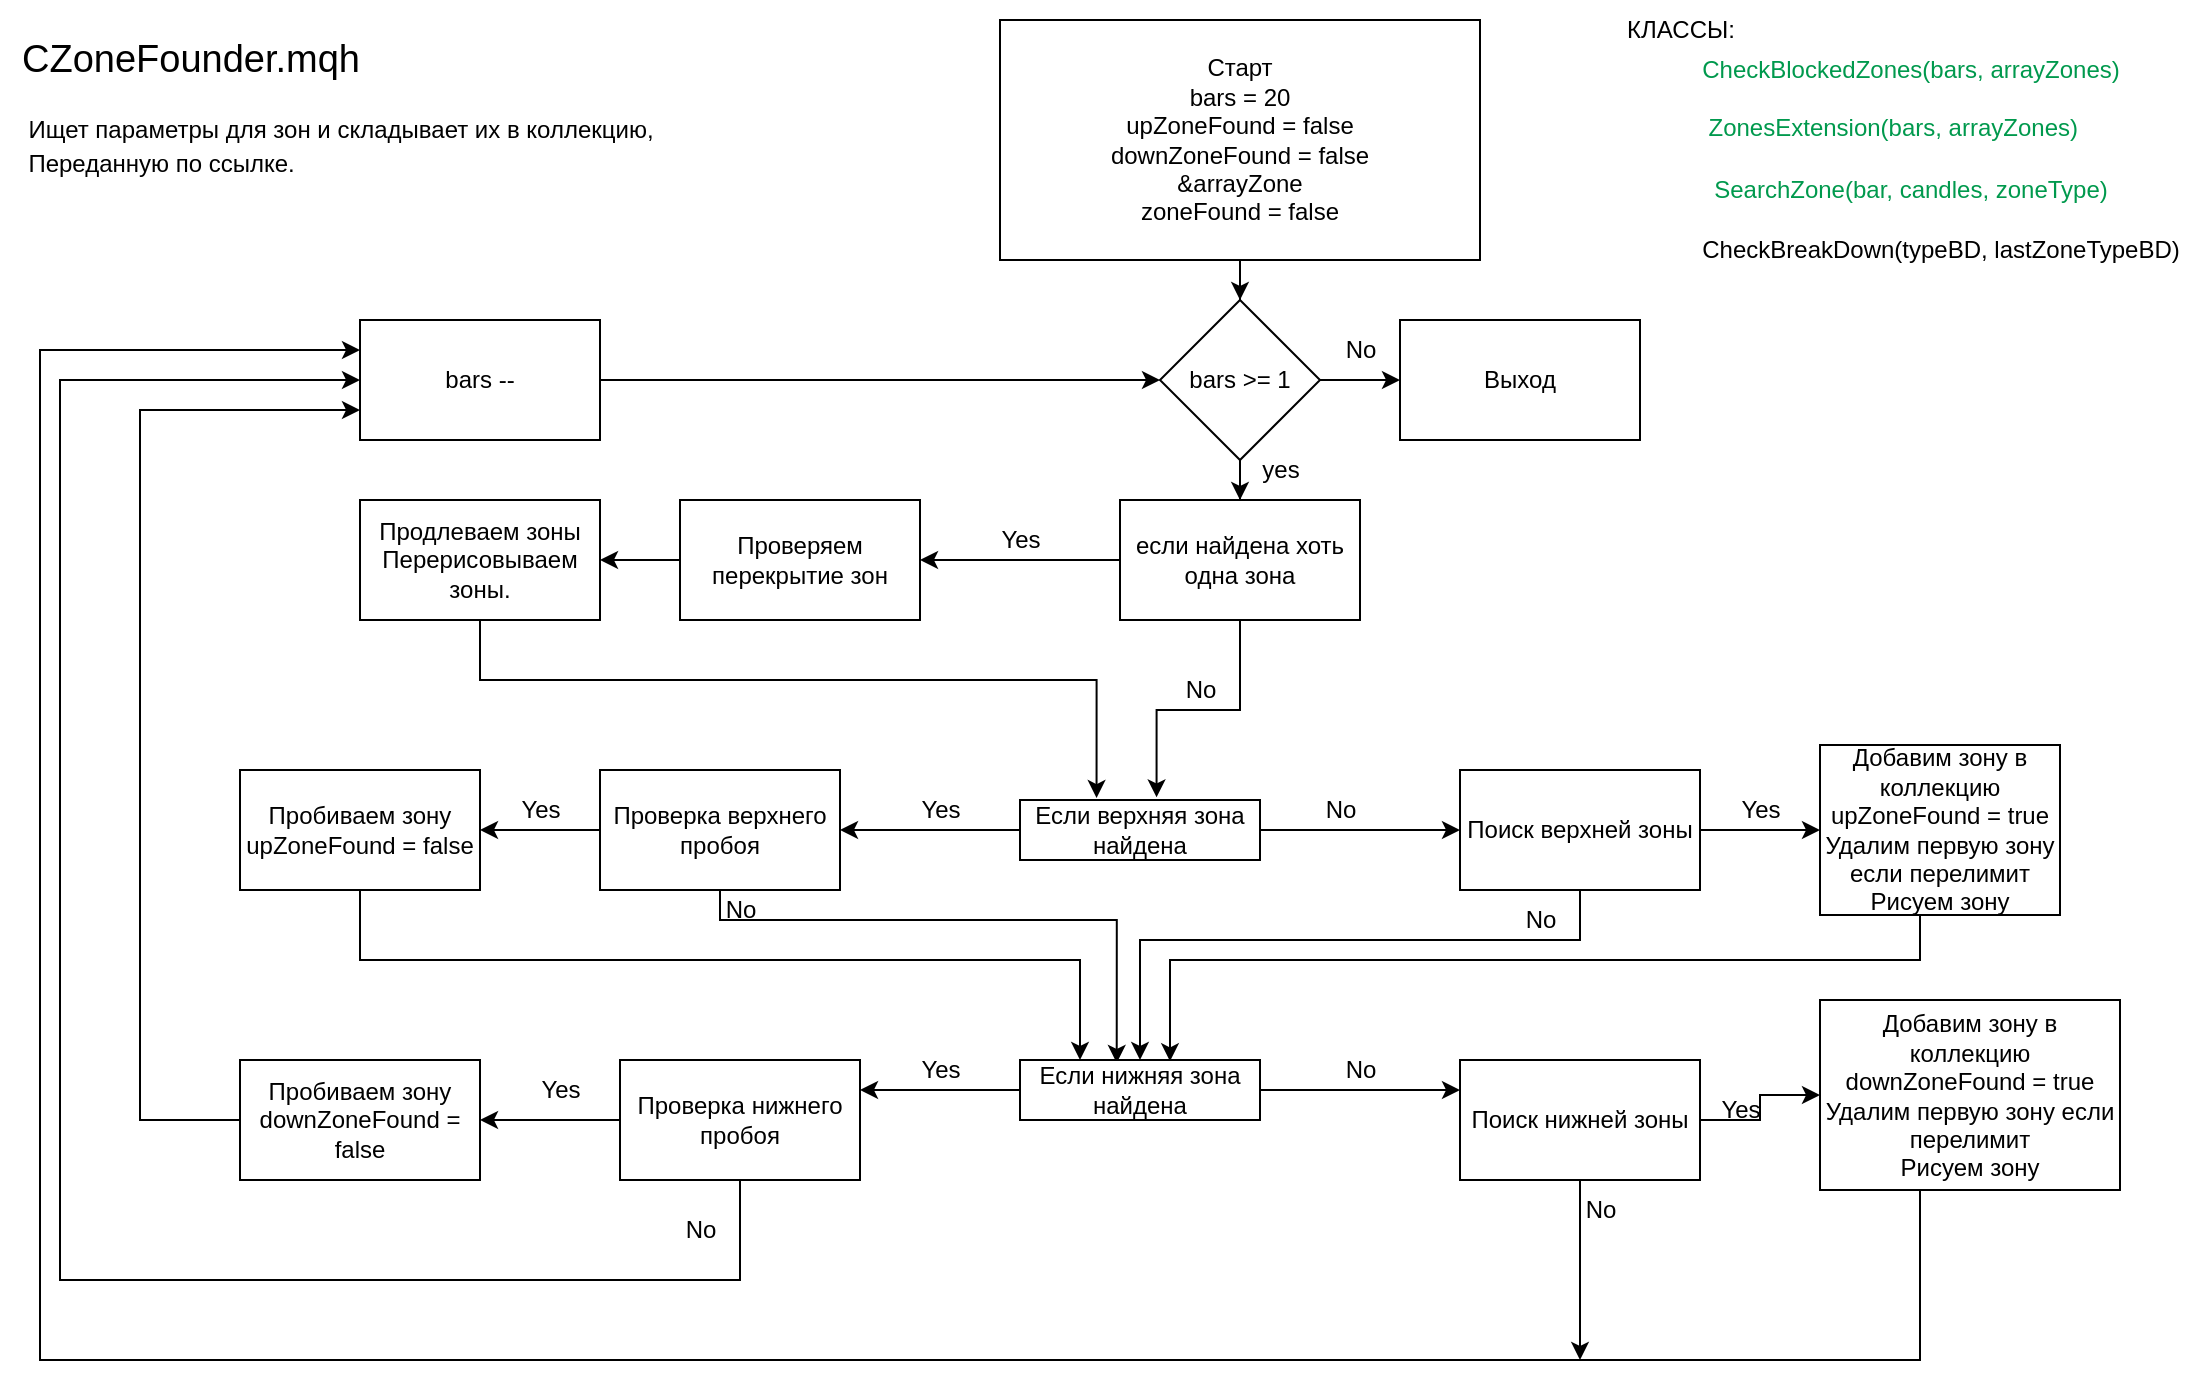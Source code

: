 <mxfile version="20.3.0" type="device"><diagram id="C5RBs43oDa-KdzZeNtuy" name="Page-1"><mxGraphModel dx="1422" dy="865" grid="1" gridSize="10" guides="1" tooltips="1" connect="1" arrows="1" fold="1" page="1" pageScale="1" pageWidth="1169" pageHeight="1654" math="0" shadow="0"><root><mxCell id="WIyWlLk6GJQsqaUBKTNV-0"/><mxCell id="WIyWlLk6GJQsqaUBKTNV-1" parent="WIyWlLk6GJQsqaUBKTNV-0"/><mxCell id="B9kPhTUkAzjRE54oU3qj-16" style="edgeStyle=orthogonalEdgeStyle;rounded=0;orthogonalLoop=1;jettySize=auto;html=1;entryX=0.5;entryY=0;entryDx=0;entryDy=0;" parent="WIyWlLk6GJQsqaUBKTNV-1" source="B9kPhTUkAzjRE54oU3qj-0" target="B9kPhTUkAzjRE54oU3qj-13" edge="1"><mxGeometry relative="1" as="geometry"/></mxCell><mxCell id="B9kPhTUkAzjRE54oU3qj-0" value="Старт&lt;br&gt;bars = 20&lt;br&gt;upZoneFound = false&lt;br&gt;downZoneFound = false&lt;br&gt;&amp;amp;arrayZone&lt;br&gt;zoneFound = false" style="rounded=0;whiteSpace=wrap;html=1;" parent="WIyWlLk6GJQsqaUBKTNV-1" vertex="1"><mxGeometry x="520" y="10" width="240" height="120" as="geometry"/></mxCell><mxCell id="B9kPhTUkAzjRE54oU3qj-9" style="edgeStyle=orthogonalEdgeStyle;rounded=0;orthogonalLoop=1;jettySize=auto;html=1;entryX=1;entryY=0.5;entryDx=0;entryDy=0;" parent="WIyWlLk6GJQsqaUBKTNV-1" source="B9kPhTUkAzjRE54oU3qj-5" target="B9kPhTUkAzjRE54oU3qj-8" edge="1"><mxGeometry relative="1" as="geometry"/></mxCell><mxCell id="B9kPhTUkAzjRE54oU3qj-11" style="edgeStyle=orthogonalEdgeStyle;rounded=0;orthogonalLoop=1;jettySize=auto;html=1;entryX=0;entryY=0.5;entryDx=0;entryDy=0;" parent="WIyWlLk6GJQsqaUBKTNV-1" source="B9kPhTUkAzjRE54oU3qj-5" target="B9kPhTUkAzjRE54oU3qj-7" edge="1"><mxGeometry relative="1" as="geometry"/></mxCell><mxCell id="B9kPhTUkAzjRE54oU3qj-5" value="Если верхняя зона найдена" style="rounded=0;whiteSpace=wrap;html=1;" parent="WIyWlLk6GJQsqaUBKTNV-1" vertex="1"><mxGeometry x="530" y="400" width="120" height="30" as="geometry"/></mxCell><mxCell id="B9kPhTUkAzjRE54oU3qj-33" style="edgeStyle=orthogonalEdgeStyle;rounded=0;orthogonalLoop=1;jettySize=auto;html=1;entryX=0;entryY=0.5;entryDx=0;entryDy=0;" parent="WIyWlLk6GJQsqaUBKTNV-1" source="B9kPhTUkAzjRE54oU3qj-7" target="B9kPhTUkAzjRE54oU3qj-32" edge="1"><mxGeometry relative="1" as="geometry"/></mxCell><mxCell id="B9kPhTUkAzjRE54oU3qj-36" style="edgeStyle=orthogonalEdgeStyle;rounded=0;orthogonalLoop=1;jettySize=auto;html=1;entryX=0.5;entryY=0;entryDx=0;entryDy=0;" parent="WIyWlLk6GJQsqaUBKTNV-1" source="B9kPhTUkAzjRE54oU3qj-7" target="B9kPhTUkAzjRE54oU3qj-35" edge="1"><mxGeometry relative="1" as="geometry"><Array as="points"><mxPoint x="810" y="470"/><mxPoint x="590" y="470"/></Array></mxGeometry></mxCell><mxCell id="B9kPhTUkAzjRE54oU3qj-7" value="Поиск верхней зоны" style="rounded=0;whiteSpace=wrap;html=1;" parent="WIyWlLk6GJQsqaUBKTNV-1" vertex="1"><mxGeometry x="750" y="385" width="120" height="60" as="geometry"/></mxCell><mxCell id="B9kPhTUkAzjRE54oU3qj-51" style="edgeStyle=orthogonalEdgeStyle;rounded=0;orthogonalLoop=1;jettySize=auto;html=1;entryX=1;entryY=0.5;entryDx=0;entryDy=0;" parent="WIyWlLk6GJQsqaUBKTNV-1" source="B9kPhTUkAzjRE54oU3qj-8" target="B9kPhTUkAzjRE54oU3qj-49" edge="1"><mxGeometry relative="1" as="geometry"/></mxCell><mxCell id="B9kPhTUkAzjRE54oU3qj-55" style="edgeStyle=orthogonalEdgeStyle;rounded=0;orthogonalLoop=1;jettySize=auto;html=1;entryX=0.403;entryY=0.05;entryDx=0;entryDy=0;entryPerimeter=0;" parent="WIyWlLk6GJQsqaUBKTNV-1" source="B9kPhTUkAzjRE54oU3qj-8" target="B9kPhTUkAzjRE54oU3qj-35" edge="1"><mxGeometry relative="1" as="geometry"><Array as="points"><mxPoint x="380" y="460"/><mxPoint x="578" y="460"/></Array></mxGeometry></mxCell><mxCell id="B9kPhTUkAzjRE54oU3qj-8" value="Проверка верхнего пробоя" style="rounded=0;whiteSpace=wrap;html=1;" parent="WIyWlLk6GJQsqaUBKTNV-1" vertex="1"><mxGeometry x="320" y="385" width="120" height="60" as="geometry"/></mxCell><mxCell id="B9kPhTUkAzjRE54oU3qj-10" value="Yes" style="text;html=1;align=center;verticalAlign=middle;resizable=0;points=[];autosize=1;strokeColor=none;fillColor=none;" parent="WIyWlLk6GJQsqaUBKTNV-1" vertex="1"><mxGeometry x="470" y="390" width="40" height="30" as="geometry"/></mxCell><mxCell id="B9kPhTUkAzjRE54oU3qj-12" value="No" style="text;html=1;align=center;verticalAlign=middle;resizable=0;points=[];autosize=1;strokeColor=none;fillColor=none;" parent="WIyWlLk6GJQsqaUBKTNV-1" vertex="1"><mxGeometry x="680" y="160" width="40" height="30" as="geometry"/></mxCell><mxCell id="B9kPhTUkAzjRE54oU3qj-21" style="edgeStyle=orthogonalEdgeStyle;rounded=0;orthogonalLoop=1;jettySize=auto;html=1;entryX=0.5;entryY=0;entryDx=0;entryDy=0;" parent="WIyWlLk6GJQsqaUBKTNV-1" source="B9kPhTUkAzjRE54oU3qj-13" target="B9kPhTUkAzjRE54oU3qj-20" edge="1"><mxGeometry relative="1" as="geometry"/></mxCell><mxCell id="B9kPhTUkAzjRE54oU3qj-68" style="edgeStyle=orthogonalEdgeStyle;rounded=0;orthogonalLoop=1;jettySize=auto;html=1;entryX=0;entryY=0.5;entryDx=0;entryDy=0;" parent="WIyWlLk6GJQsqaUBKTNV-1" source="B9kPhTUkAzjRE54oU3qj-13" target="B9kPhTUkAzjRE54oU3qj-67" edge="1"><mxGeometry relative="1" as="geometry"/></mxCell><mxCell id="B9kPhTUkAzjRE54oU3qj-13" value="bars &amp;gt;= 1" style="rhombus;whiteSpace=wrap;html=1;" parent="WIyWlLk6GJQsqaUBKTNV-1" vertex="1"><mxGeometry x="600" y="150" width="80" height="80" as="geometry"/></mxCell><mxCell id="B9kPhTUkAzjRE54oU3qj-25" style="edgeStyle=orthogonalEdgeStyle;rounded=0;orthogonalLoop=1;jettySize=auto;html=1;entryX=1;entryY=0.5;entryDx=0;entryDy=0;" parent="WIyWlLk6GJQsqaUBKTNV-1" source="B9kPhTUkAzjRE54oU3qj-20" edge="1"><mxGeometry relative="1" as="geometry"><mxPoint x="480" y="280.0" as="targetPoint"/></mxGeometry></mxCell><mxCell id="B9kPhTUkAzjRE54oU3qj-26" style="edgeStyle=orthogonalEdgeStyle;rounded=0;orthogonalLoop=1;jettySize=auto;html=1;entryX=0.569;entryY=-0.044;entryDx=0;entryDy=0;entryPerimeter=0;" parent="WIyWlLk6GJQsqaUBKTNV-1" source="B9kPhTUkAzjRE54oU3qj-20" target="B9kPhTUkAzjRE54oU3qj-5" edge="1"><mxGeometry relative="1" as="geometry"><mxPoint x="760" y="280.0" as="targetPoint"/></mxGeometry></mxCell><mxCell id="B9kPhTUkAzjRE54oU3qj-20" value="если найдена хоть одна зона" style="rounded=0;whiteSpace=wrap;html=1;" parent="WIyWlLk6GJQsqaUBKTNV-1" vertex="1"><mxGeometry x="580" y="250" width="120" height="60" as="geometry"/></mxCell><mxCell id="B9kPhTUkAzjRE54oU3qj-22" value="yes" style="text;html=1;align=center;verticalAlign=middle;resizable=0;points=[];autosize=1;strokeColor=none;fillColor=none;" parent="WIyWlLk6GJQsqaUBKTNV-1" vertex="1"><mxGeometry x="640" y="220" width="40" height="30" as="geometry"/></mxCell><mxCell id="B9kPhTUkAzjRE54oU3qj-27" value="Yes" style="text;html=1;align=center;verticalAlign=middle;resizable=0;points=[];autosize=1;strokeColor=none;fillColor=none;" parent="WIyWlLk6GJQsqaUBKTNV-1" vertex="1"><mxGeometry x="510" y="255" width="40" height="30" as="geometry"/></mxCell><mxCell id="B9kPhTUkAzjRE54oU3qj-28" value="No" style="text;html=1;align=center;verticalAlign=middle;resizable=0;points=[];autosize=1;strokeColor=none;fillColor=none;" parent="WIyWlLk6GJQsqaUBKTNV-1" vertex="1"><mxGeometry x="600" y="330" width="40" height="30" as="geometry"/></mxCell><mxCell id="B9kPhTUkAzjRE54oU3qj-38" style="edgeStyle=orthogonalEdgeStyle;rounded=0;orthogonalLoop=1;jettySize=auto;html=1;entryX=0.625;entryY=0.022;entryDx=0;entryDy=0;entryPerimeter=0;" parent="WIyWlLk6GJQsqaUBKTNV-1" source="B9kPhTUkAzjRE54oU3qj-32" target="B9kPhTUkAzjRE54oU3qj-35" edge="1"><mxGeometry relative="1" as="geometry"><Array as="points"><mxPoint x="980" y="480"/><mxPoint x="605" y="480"/></Array></mxGeometry></mxCell><mxCell id="B9kPhTUkAzjRE54oU3qj-32" value="Добавим зону в коллекцию&lt;br&gt;upZoneFound = true&lt;br&gt;Удалим первую зону если перелимит&lt;br&gt;Рисуем зону" style="rounded=0;whiteSpace=wrap;html=1;" parent="WIyWlLk6GJQsqaUBKTNV-1" vertex="1"><mxGeometry x="930" y="372.5" width="120" height="85" as="geometry"/></mxCell><mxCell id="B9kPhTUkAzjRE54oU3qj-34" value="Yes" style="text;html=1;align=center;verticalAlign=middle;resizable=0;points=[];autosize=1;strokeColor=none;fillColor=none;" parent="WIyWlLk6GJQsqaUBKTNV-1" vertex="1"><mxGeometry x="880" y="390" width="40" height="30" as="geometry"/></mxCell><mxCell id="B9kPhTUkAzjRE54oU3qj-41" style="edgeStyle=orthogonalEdgeStyle;rounded=0;orthogonalLoop=1;jettySize=auto;html=1;entryX=1;entryY=0.25;entryDx=0;entryDy=0;" parent="WIyWlLk6GJQsqaUBKTNV-1" source="B9kPhTUkAzjRE54oU3qj-35" target="B9kPhTUkAzjRE54oU3qj-39" edge="1"><mxGeometry relative="1" as="geometry"/></mxCell><mxCell id="B9kPhTUkAzjRE54oU3qj-42" style="edgeStyle=orthogonalEdgeStyle;rounded=0;orthogonalLoop=1;jettySize=auto;html=1;entryX=0;entryY=0.25;entryDx=0;entryDy=0;" parent="WIyWlLk6GJQsqaUBKTNV-1" source="B9kPhTUkAzjRE54oU3qj-35" target="B9kPhTUkAzjRE54oU3qj-40" edge="1"><mxGeometry relative="1" as="geometry"/></mxCell><mxCell id="B9kPhTUkAzjRE54oU3qj-35" value="Если нижняя зона найдена" style="rounded=0;whiteSpace=wrap;html=1;" parent="WIyWlLk6GJQsqaUBKTNV-1" vertex="1"><mxGeometry x="530" y="530" width="120" height="30" as="geometry"/></mxCell><mxCell id="B9kPhTUkAzjRE54oU3qj-37" value="No" style="text;html=1;align=center;verticalAlign=middle;resizable=0;points=[];autosize=1;strokeColor=none;fillColor=none;" parent="WIyWlLk6GJQsqaUBKTNV-1" vertex="1"><mxGeometry x="800" y="590" width="40" height="30" as="geometry"/></mxCell><mxCell id="B9kPhTUkAzjRE54oU3qj-57" style="edgeStyle=orthogonalEdgeStyle;rounded=0;orthogonalLoop=1;jettySize=auto;html=1;entryX=1;entryY=0.5;entryDx=0;entryDy=0;" parent="WIyWlLk6GJQsqaUBKTNV-1" source="B9kPhTUkAzjRE54oU3qj-39" target="B9kPhTUkAzjRE54oU3qj-50" edge="1"><mxGeometry relative="1" as="geometry"/></mxCell><mxCell id="B9kPhTUkAzjRE54oU3qj-65" style="edgeStyle=orthogonalEdgeStyle;rounded=0;orthogonalLoop=1;jettySize=auto;html=1;entryX=0;entryY=0.5;entryDx=0;entryDy=0;" parent="WIyWlLk6GJQsqaUBKTNV-1" source="B9kPhTUkAzjRE54oU3qj-39" target="B9kPhTUkAzjRE54oU3qj-62" edge="1"><mxGeometry relative="1" as="geometry"><Array as="points"><mxPoint x="390" y="640"/><mxPoint x="50" y="640"/><mxPoint x="50" y="190"/></Array></mxGeometry></mxCell><mxCell id="B9kPhTUkAzjRE54oU3qj-39" value="Проверка нижнего пробоя" style="rounded=0;whiteSpace=wrap;html=1;" parent="WIyWlLk6GJQsqaUBKTNV-1" vertex="1"><mxGeometry x="330" y="530" width="120" height="60" as="geometry"/></mxCell><mxCell id="B9kPhTUkAzjRE54oU3qj-46" style="edgeStyle=orthogonalEdgeStyle;rounded=0;orthogonalLoop=1;jettySize=auto;html=1;entryX=0;entryY=0.5;entryDx=0;entryDy=0;" parent="WIyWlLk6GJQsqaUBKTNV-1" source="B9kPhTUkAzjRE54oU3qj-40" target="B9kPhTUkAzjRE54oU3qj-45" edge="1"><mxGeometry relative="1" as="geometry"/></mxCell><mxCell id="B9kPhTUkAzjRE54oU3qj-69" style="edgeStyle=orthogonalEdgeStyle;rounded=0;orthogonalLoop=1;jettySize=auto;html=1;" parent="WIyWlLk6GJQsqaUBKTNV-1" source="B9kPhTUkAzjRE54oU3qj-40" edge="1"><mxGeometry relative="1" as="geometry"><mxPoint x="810" y="680" as="targetPoint"/></mxGeometry></mxCell><mxCell id="B9kPhTUkAzjRE54oU3qj-40" value="Поиск нижней зоны" style="rounded=0;whiteSpace=wrap;html=1;" parent="WIyWlLk6GJQsqaUBKTNV-1" vertex="1"><mxGeometry x="750" y="530" width="120" height="60" as="geometry"/></mxCell><mxCell id="B9kPhTUkAzjRE54oU3qj-43" value="Yes" style="text;html=1;align=center;verticalAlign=middle;resizable=0;points=[];autosize=1;strokeColor=none;fillColor=none;" parent="WIyWlLk6GJQsqaUBKTNV-1" vertex="1"><mxGeometry x="280" y="530" width="40" height="30" as="geometry"/></mxCell><mxCell id="B9kPhTUkAzjRE54oU3qj-44" value="No" style="text;html=1;align=center;verticalAlign=middle;resizable=0;points=[];autosize=1;strokeColor=none;fillColor=none;" parent="WIyWlLk6GJQsqaUBKTNV-1" vertex="1"><mxGeometry x="680" y="520" width="40" height="30" as="geometry"/></mxCell><mxCell id="B9kPhTUkAzjRE54oU3qj-64" style="edgeStyle=orthogonalEdgeStyle;rounded=0;orthogonalLoop=1;jettySize=auto;html=1;entryX=0;entryY=0.25;entryDx=0;entryDy=0;" parent="WIyWlLk6GJQsqaUBKTNV-1" source="B9kPhTUkAzjRE54oU3qj-45" target="B9kPhTUkAzjRE54oU3qj-62" edge="1"><mxGeometry relative="1" as="geometry"><Array as="points"><mxPoint x="980" y="680"/><mxPoint x="40" y="680"/><mxPoint x="40" y="175"/></Array></mxGeometry></mxCell><mxCell id="B9kPhTUkAzjRE54oU3qj-45" value="Добавим зону в коллекцию&lt;br&gt;downZoneFound = true&lt;br&gt;Удалим первую зону если перелимит&lt;br&gt;Рисуем зону" style="rounded=0;whiteSpace=wrap;html=1;" parent="WIyWlLk6GJQsqaUBKTNV-1" vertex="1"><mxGeometry x="930" y="500" width="150" height="95" as="geometry"/></mxCell><mxCell id="B9kPhTUkAzjRE54oU3qj-47" value="Yes" style="text;html=1;align=center;verticalAlign=middle;resizable=0;points=[];autosize=1;strokeColor=none;fillColor=none;" parent="WIyWlLk6GJQsqaUBKTNV-1" vertex="1"><mxGeometry x="870" y="540" width="40" height="30" as="geometry"/></mxCell><mxCell id="B9kPhTUkAzjRE54oU3qj-54" style="edgeStyle=orthogonalEdgeStyle;rounded=0;orthogonalLoop=1;jettySize=auto;html=1;" parent="WIyWlLk6GJQsqaUBKTNV-1" source="B9kPhTUkAzjRE54oU3qj-49" edge="1"><mxGeometry relative="1" as="geometry"><mxPoint x="560" y="530" as="targetPoint"/><Array as="points"><mxPoint x="200" y="480"/><mxPoint x="560" y="480"/><mxPoint x="560" y="530"/></Array></mxGeometry></mxCell><mxCell id="B9kPhTUkAzjRE54oU3qj-49" value="Пробиваем зону&lt;br&gt;upZoneFound = false" style="rounded=0;whiteSpace=wrap;html=1;" parent="WIyWlLk6GJQsqaUBKTNV-1" vertex="1"><mxGeometry x="140" y="385" width="120" height="60" as="geometry"/></mxCell><mxCell id="B9kPhTUkAzjRE54oU3qj-66" style="edgeStyle=orthogonalEdgeStyle;rounded=0;orthogonalLoop=1;jettySize=auto;html=1;entryX=0;entryY=0.75;entryDx=0;entryDy=0;" parent="WIyWlLk6GJQsqaUBKTNV-1" source="B9kPhTUkAzjRE54oU3qj-50" target="B9kPhTUkAzjRE54oU3qj-62" edge="1"><mxGeometry relative="1" as="geometry"><Array as="points"><mxPoint x="90" y="560"/><mxPoint x="90" y="205"/></Array></mxGeometry></mxCell><mxCell id="B9kPhTUkAzjRE54oU3qj-50" value="Пробиваем зону&lt;br&gt;downZoneFound = false" style="rounded=0;whiteSpace=wrap;html=1;" parent="WIyWlLk6GJQsqaUBKTNV-1" vertex="1"><mxGeometry x="140" y="530" width="120" height="60" as="geometry"/></mxCell><mxCell id="B9kPhTUkAzjRE54oU3qj-52" value="Yes" style="text;html=1;align=center;verticalAlign=middle;resizable=0;points=[];autosize=1;strokeColor=none;fillColor=none;" parent="WIyWlLk6GJQsqaUBKTNV-1" vertex="1"><mxGeometry x="270" y="390" width="40" height="30" as="geometry"/></mxCell><mxCell id="B9kPhTUkAzjRE54oU3qj-56" value="No" style="text;html=1;align=center;verticalAlign=middle;resizable=0;points=[];autosize=1;strokeColor=none;fillColor=none;" parent="WIyWlLk6GJQsqaUBKTNV-1" vertex="1"><mxGeometry x="370" y="440" width="40" height="30" as="geometry"/></mxCell><mxCell id="B9kPhTUkAzjRE54oU3qj-60" value="Yes" style="text;html=1;align=center;verticalAlign=middle;resizable=0;points=[];autosize=1;strokeColor=none;fillColor=none;" parent="WIyWlLk6GJQsqaUBKTNV-1" vertex="1"><mxGeometry x="470" y="520" width="40" height="30" as="geometry"/></mxCell><mxCell id="B9kPhTUkAzjRE54oU3qj-61" value="No" style="text;html=1;align=center;verticalAlign=middle;resizable=0;points=[];autosize=1;strokeColor=none;fillColor=none;" parent="WIyWlLk6GJQsqaUBKTNV-1" vertex="1"><mxGeometry x="350" y="600" width="40" height="30" as="geometry"/></mxCell><mxCell id="B9kPhTUkAzjRE54oU3qj-63" style="edgeStyle=orthogonalEdgeStyle;rounded=0;orthogonalLoop=1;jettySize=auto;html=1;entryX=0;entryY=0.5;entryDx=0;entryDy=0;" parent="WIyWlLk6GJQsqaUBKTNV-1" source="B9kPhTUkAzjRE54oU3qj-62" target="B9kPhTUkAzjRE54oU3qj-13" edge="1"><mxGeometry relative="1" as="geometry"/></mxCell><mxCell id="B9kPhTUkAzjRE54oU3qj-62" value="bars --" style="rounded=0;whiteSpace=wrap;html=1;" parent="WIyWlLk6GJQsqaUBKTNV-1" vertex="1"><mxGeometry x="200" y="160" width="120" height="60" as="geometry"/></mxCell><mxCell id="B9kPhTUkAzjRE54oU3qj-67" value="Выход" style="rounded=0;whiteSpace=wrap;html=1;" parent="WIyWlLk6GJQsqaUBKTNV-1" vertex="1"><mxGeometry x="720" y="160" width="120" height="60" as="geometry"/></mxCell><mxCell id="B9kPhTUkAzjRE54oU3qj-76" style="edgeStyle=orthogonalEdgeStyle;rounded=0;orthogonalLoop=1;jettySize=auto;html=1;entryX=1;entryY=0.5;entryDx=0;entryDy=0;" parent="WIyWlLk6GJQsqaUBKTNV-1" source="B9kPhTUkAzjRE54oU3qj-71" target="B9kPhTUkAzjRE54oU3qj-75" edge="1"><mxGeometry relative="1" as="geometry"/></mxCell><mxCell id="B9kPhTUkAzjRE54oU3qj-71" value="Проверяем перекрытие зон" style="rounded=0;whiteSpace=wrap;html=1;" parent="WIyWlLk6GJQsqaUBKTNV-1" vertex="1"><mxGeometry x="360" y="250" width="120" height="60" as="geometry"/></mxCell><mxCell id="B9kPhTUkAzjRE54oU3qj-74" value="No" style="text;html=1;align=center;verticalAlign=middle;resizable=0;points=[];autosize=1;strokeColor=none;fillColor=none;" parent="WIyWlLk6GJQsqaUBKTNV-1" vertex="1"><mxGeometry x="770" y="445" width="40" height="30" as="geometry"/></mxCell><mxCell id="B9kPhTUkAzjRE54oU3qj-77" style="edgeStyle=orthogonalEdgeStyle;rounded=0;orthogonalLoop=1;jettySize=auto;html=1;entryX=0.319;entryY=-0.033;entryDx=0;entryDy=0;entryPerimeter=0;" parent="WIyWlLk6GJQsqaUBKTNV-1" source="B9kPhTUkAzjRE54oU3qj-75" target="B9kPhTUkAzjRE54oU3qj-5" edge="1"><mxGeometry relative="1" as="geometry"><Array as="points"><mxPoint x="260" y="340"/><mxPoint x="568" y="340"/></Array></mxGeometry></mxCell><mxCell id="B9kPhTUkAzjRE54oU3qj-75" value="Продлеваем зоны&lt;br&gt;Перерисовываем&lt;br&gt;зоны." style="rounded=0;whiteSpace=wrap;html=1;" parent="WIyWlLk6GJQsqaUBKTNV-1" vertex="1"><mxGeometry x="200" y="250" width="120" height="60" as="geometry"/></mxCell><mxCell id="B9kPhTUkAzjRE54oU3qj-78" value="No" style="text;html=1;align=center;verticalAlign=middle;resizable=0;points=[];autosize=1;strokeColor=none;fillColor=none;" parent="WIyWlLk6GJQsqaUBKTNV-1" vertex="1"><mxGeometry x="670" y="390" width="40" height="30" as="geometry"/></mxCell><mxCell id="B9kPhTUkAzjRE54oU3qj-79" value="CheckBlockedZones(bars, arrayZones)&lt;br&gt;" style="text;html=1;align=center;verticalAlign=middle;resizable=0;points=[];autosize=1;strokeColor=none;fillColor=none;fontColor=#00994D;" parent="WIyWlLk6GJQsqaUBKTNV-1" vertex="1"><mxGeometry x="860" y="20" width="230" height="30" as="geometry"/></mxCell><mxCell id="B9kPhTUkAzjRE54oU3qj-80" value="&lt;font color=&quot;#00994d&quot;&gt;ZonesExtension(bars, arrayZones)&lt;/font&gt;" style="text;html=1;align=right;verticalAlign=top;resizable=0;points=[];autosize=1;strokeColor=none;fillColor=none;" parent="WIyWlLk6GJQsqaUBKTNV-1" vertex="1"><mxGeometry x="850" y="50" width="210" height="30" as="geometry"/></mxCell><mxCell id="B9kPhTUkAzjRE54oU3qj-82" value="SearchZone(bar, candles, zoneType)" style="text;html=1;align=center;verticalAlign=middle;resizable=0;points=[];autosize=1;strokeColor=none;fillColor=none;fontColor=#00994D;" parent="WIyWlLk6GJQsqaUBKTNV-1" vertex="1"><mxGeometry x="865" y="80" width="220" height="30" as="geometry"/></mxCell><mxCell id="B9kPhTUkAzjRE54oU3qj-83" value="CheckBreakDown(typeBD, lastZoneTypeBD)" style="text;html=1;align=center;verticalAlign=middle;resizable=0;points=[];autosize=1;strokeColor=none;fillColor=none;" parent="WIyWlLk6GJQsqaUBKTNV-1" vertex="1"><mxGeometry x="860" y="110" width="260" height="30" as="geometry"/></mxCell><mxCell id="B9kPhTUkAzjRE54oU3qj-86" value="&lt;span style=&quot;font-size: 19px;&quot;&gt;CZoneFounder.mqh&lt;/span&gt;" style="text;html=1;align=center;verticalAlign=middle;resizable=0;points=[];autosize=1;strokeColor=none;fillColor=none;" parent="WIyWlLk6GJQsqaUBKTNV-1" vertex="1"><mxGeometry x="20" y="10" width="190" height="40" as="geometry"/></mxCell><mxCell id="B9kPhTUkAzjRE54oU3qj-87" value="&lt;font style=&quot;font-size: 12px;&quot;&gt;Ищет параметры для зон и складывает их в коллекцию,&lt;br&gt;&lt;div style=&quot;text-align: justify;&quot;&gt;&lt;span style=&quot;background-color: initial;&quot;&gt;Переданную по ссылке.&lt;/span&gt;&lt;/div&gt;&lt;/font&gt;" style="text;html=1;align=center;verticalAlign=middle;resizable=0;points=[];autosize=1;strokeColor=none;fillColor=none;fontSize=19;" parent="WIyWlLk6GJQsqaUBKTNV-1" vertex="1"><mxGeometry x="20" y="45" width="340" height="50" as="geometry"/></mxCell><mxCell id="B9kPhTUkAzjRE54oU3qj-88" value="КЛАССЫ:" style="text;html=1;align=center;verticalAlign=middle;resizable=0;points=[];autosize=1;strokeColor=none;fillColor=none;fontSize=12;" parent="WIyWlLk6GJQsqaUBKTNV-1" vertex="1"><mxGeometry x="820" width="80" height="30" as="geometry"/></mxCell></root></mxGraphModel></diagram></mxfile>